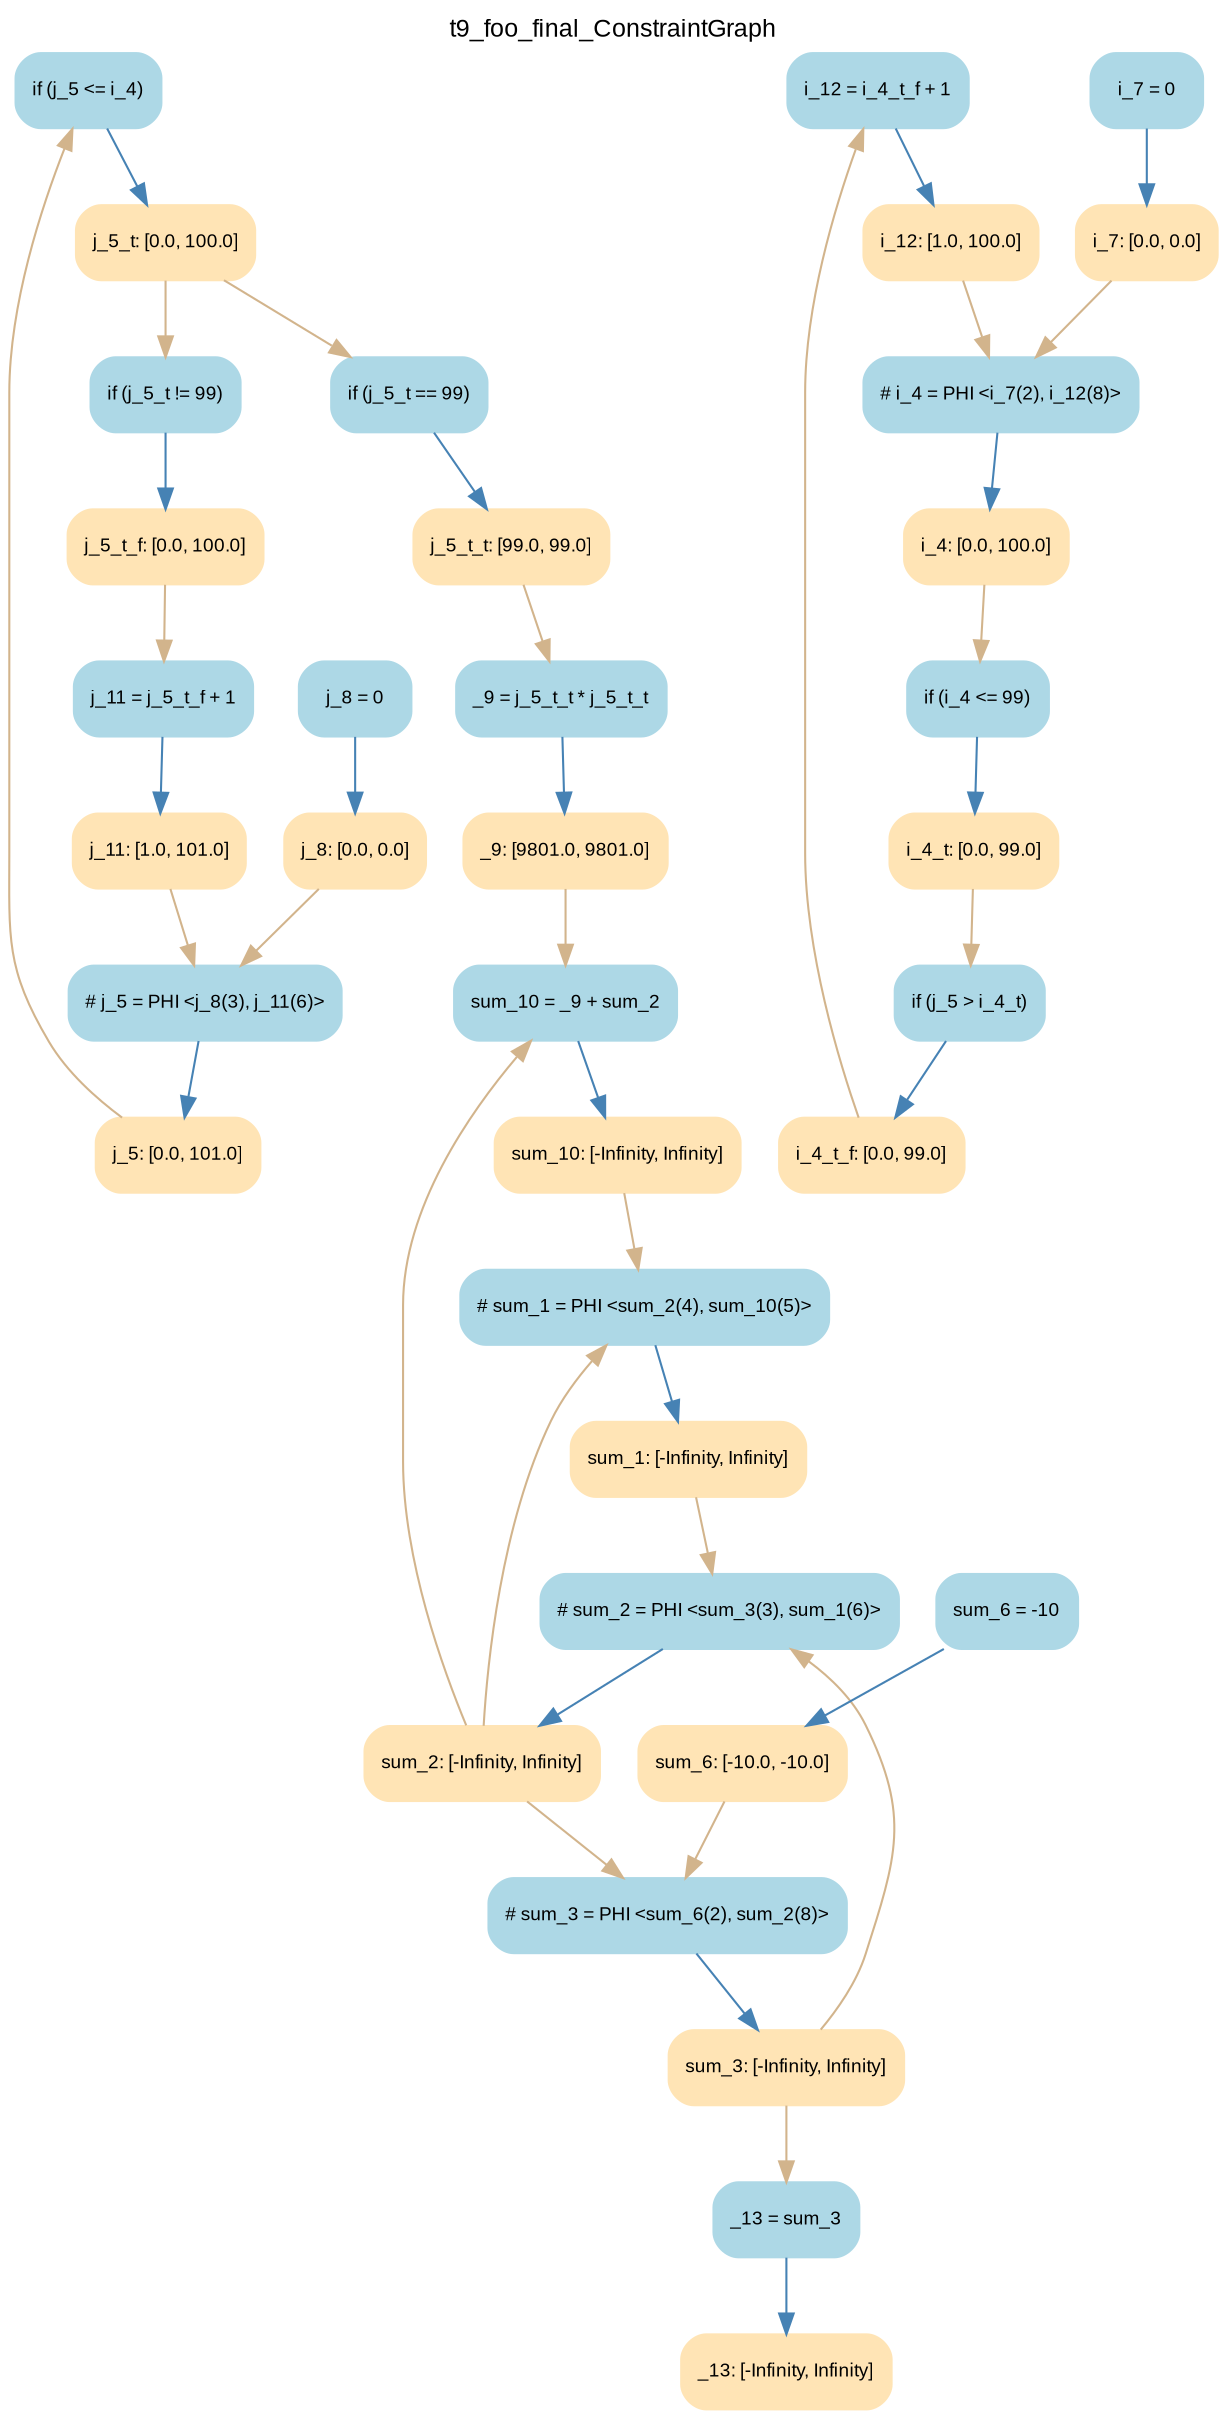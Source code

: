 digraph t9_foo_final_ConstraintGraph { 
	label=t9_foo_final_ConstraintGraph
	center=true
	labelloc=top
	fontname=Arial
	fontsize=12
	edge[fontname=Arial, fontsize=10]
	node[fontname=Arial, fontsize=9]

		Node_0 -> Node_1 [color=steelblue]
		Node_2 -> Node_3 [color=steelblue]
		Node_4 -> Node_5 [color=steelblue]
		Node_6 -> Node_7 [color=steelblue]
		Node_8 -> Node_9 [color=steelblue]
		Node_10 -> Node_11 [color=steelblue]
		Node_12 -> Node_13 [color=steelblue]
		Node_14 -> Node_15 [color=steelblue]
		Node_16 -> Node_17 [color=steelblue]
		Node_18 -> Node_19 [color=steelblue]
		Node_20 -> Node_21 [color=steelblue]
		Node_22 -> Node_23 [color=steelblue]
		Node_24 -> Node_25 [color=steelblue]
		Node_26 -> Node_27 [color=steelblue]
		Node_28 -> Node_29 [color=steelblue]
		Node_30 -> Node_31 [color=steelblue]
		Node_32 -> Node_33 [color=steelblue]
		Node_34 -> Node_35 [color=steelblue]
		Node_33 -> Node_34 [color=tan]
		Node_11 -> Node_30 [color=tan]
		Node_19 -> Node_32 [color=tan]
		Node_15 -> Node_6 [color=tan]
		Node_35 -> Node_2 [color=tan]
		Node_5 -> Node_2 [color=tan]
		Node_5 -> Node_16 [color=tan]
		Node_5 -> Node_34 [color=tan]
		Node_31 -> Node_28 [color=tan]
		Node_1 -> Node_18 [color=tan]
		Node_1 -> Node_26 [color=tan]
		Node_23 -> Node_8 [color=tan]
		Node_27 -> Node_20 [color=tan]
		Node_7 -> Node_0 [color=tan]
		Node_3 -> Node_4 [color=tan]
		Node_21 -> Node_6 [color=tan]
		Node_29 -> Node_22 [color=tan]
		Node_17 -> Node_12 [color=tan]
		Node_17 -> Node_4 [color=tan]
		Node_9 -> Node_30 [color=tan]
		Node_25 -> Node_16 [color=tan]

	Node_0 [fillcolor=lightblue, color=lightblue, shape=Mrecord, style=filled, label="{ if (j_5 \<= i_4) }"]
	Node_2 [fillcolor=lightblue, color=lightblue, shape=Mrecord, style=filled, label="{ # sum_1 = PHI \<sum_2(4), sum_10(5)\> }"]
	Node_4 [fillcolor=lightblue, color=lightblue, shape=Mrecord, style=filled, label="{ # sum_2 = PHI \<sum_3(3), sum_1(6)\> }"]
	Node_6 [fillcolor=lightblue, color=lightblue, shape=Mrecord, style=filled, label="{ # j_5 = PHI \<j_8(3), j_11(6)\> }"]
	Node_8 [fillcolor=lightblue, color=lightblue, shape=Mrecord, style=filled, label="{ i_12 = i_4_t_f + 1 }"]
	Node_10 [fillcolor=lightblue, color=lightblue, shape=Mrecord, style=filled, label="{ i_7 = 0 }"]
	Node_12 [fillcolor=lightblue, color=lightblue, shape=Mrecord, style=filled, label="{ _13 = sum_3 }"]
	Node_14 [fillcolor=lightblue, color=lightblue, shape=Mrecord, style=filled, label="{ j_8 = 0 }"]
	Node_16 [fillcolor=lightblue, color=lightblue, shape=Mrecord, style=filled, label="{ # sum_3 = PHI \<sum_6(2), sum_2(8)\> }"]
	Node_18 [fillcolor=lightblue, color=lightblue, shape=Mrecord, style=filled, label="{ if (j_5_t == 99) }"]
	Node_20 [fillcolor=lightblue, color=lightblue, shape=Mrecord, style=filled, label="{ j_11 = j_5_t_f + 1 }"]
	Node_22 [fillcolor=lightblue, color=lightblue, shape=Mrecord, style=filled, label="{ if (j_5 \> i_4_t) }"]
	Node_24 [fillcolor=lightblue, color=lightblue, shape=Mrecord, style=filled, label="{ sum_6 = -10 }"]
	Node_26 [fillcolor=lightblue, color=lightblue, shape=Mrecord, style=filled, label="{ if (j_5_t != 99) }"]
	Node_28 [fillcolor=lightblue, color=lightblue, shape=Mrecord, style=filled, label="{ if (i_4 \<= 99) }"]
	Node_30 [fillcolor=lightblue, color=lightblue, shape=Mrecord, style=filled, label="{ # i_4 = PHI \<i_7(2), i_12(8)\> }"]
	Node_32 [fillcolor=lightblue, color=lightblue, shape=Mrecord, style=filled, label="{ _9 = j_5_t_t * j_5_t_t }"]
	Node_34 [fillcolor=lightblue, color=lightblue, shape=Mrecord, style=filled, label="{ sum_10 = _9 + sum_2 }"]
	Node_33 [fillcolor=moccasin, color=moccasin, shape=Mrecord, style=filled, label="{ _9: \[9801.0, 9801.0\] }"]
	Node_11 [fillcolor=moccasin, color=moccasin, shape=Mrecord, style=filled, label="{ i_7: \[0.0, 0.0\] }"]
	Node_19 [fillcolor=moccasin, color=moccasin, shape=Mrecord, style=filled, label="{ j_5_t_t: \[99.0, 99.0\] }"]
	Node_15 [fillcolor=moccasin, color=moccasin, shape=Mrecord, style=filled, label="{ j_8: \[0.0, 0.0\] }"]
	Node_35 [fillcolor=moccasin, color=moccasin, shape=Mrecord, style=filled, label="{ sum_10: \[-Infinity, Infinity\] }"]
	Node_5 [fillcolor=moccasin, color=moccasin, shape=Mrecord, style=filled, label="{ sum_2: \[-Infinity, Infinity\] }"]
	Node_31 [fillcolor=moccasin, color=moccasin, shape=Mrecord, style=filled, label="{ i_4: \[0.0, 100.0\] }"]
	Node_1 [fillcolor=moccasin, color=moccasin, shape=Mrecord, style=filled, label="{ j_5_t: \[0.0, 100.0\] }"]
	Node_23 [fillcolor=moccasin, color=moccasin, shape=Mrecord, style=filled, label="{ i_4_t_f: \[0.0, 99.0\] }"]
	Node_27 [fillcolor=moccasin, color=moccasin, shape=Mrecord, style=filled, label="{ j_5_t_f: \[0.0, 100.0\] }"]
	Node_13 [fillcolor=moccasin, color=moccasin, shape=Mrecord, style=filled, label="{ _13: \[-Infinity, Infinity\] }"]
	Node_7 [fillcolor=moccasin, color=moccasin, shape=Mrecord, style=filled, label="{ j_5: \[0.0, 101.0\] }"]
	Node_3 [fillcolor=moccasin, color=moccasin, shape=Mrecord, style=filled, label="{ sum_1: \[-Infinity, Infinity\] }"]
	Node_21 [fillcolor=moccasin, color=moccasin, shape=Mrecord, style=filled, label="{ j_11: \[1.0, 101.0\] }"]
	Node_29 [fillcolor=moccasin, color=moccasin, shape=Mrecord, style=filled, label="{ i_4_t: \[0.0, 99.0\] }"]
	Node_17 [fillcolor=moccasin, color=moccasin, shape=Mrecord, style=filled, label="{ sum_3: \[-Infinity, Infinity\] }"]
	Node_9 [fillcolor=moccasin, color=moccasin, shape=Mrecord, style=filled, label="{ i_12: \[1.0, 100.0\] }"]
	Node_25 [fillcolor=moccasin, color=moccasin, shape=Mrecord, style=filled, label="{ sum_6: \[-10.0, -10.0\] }"]
}

